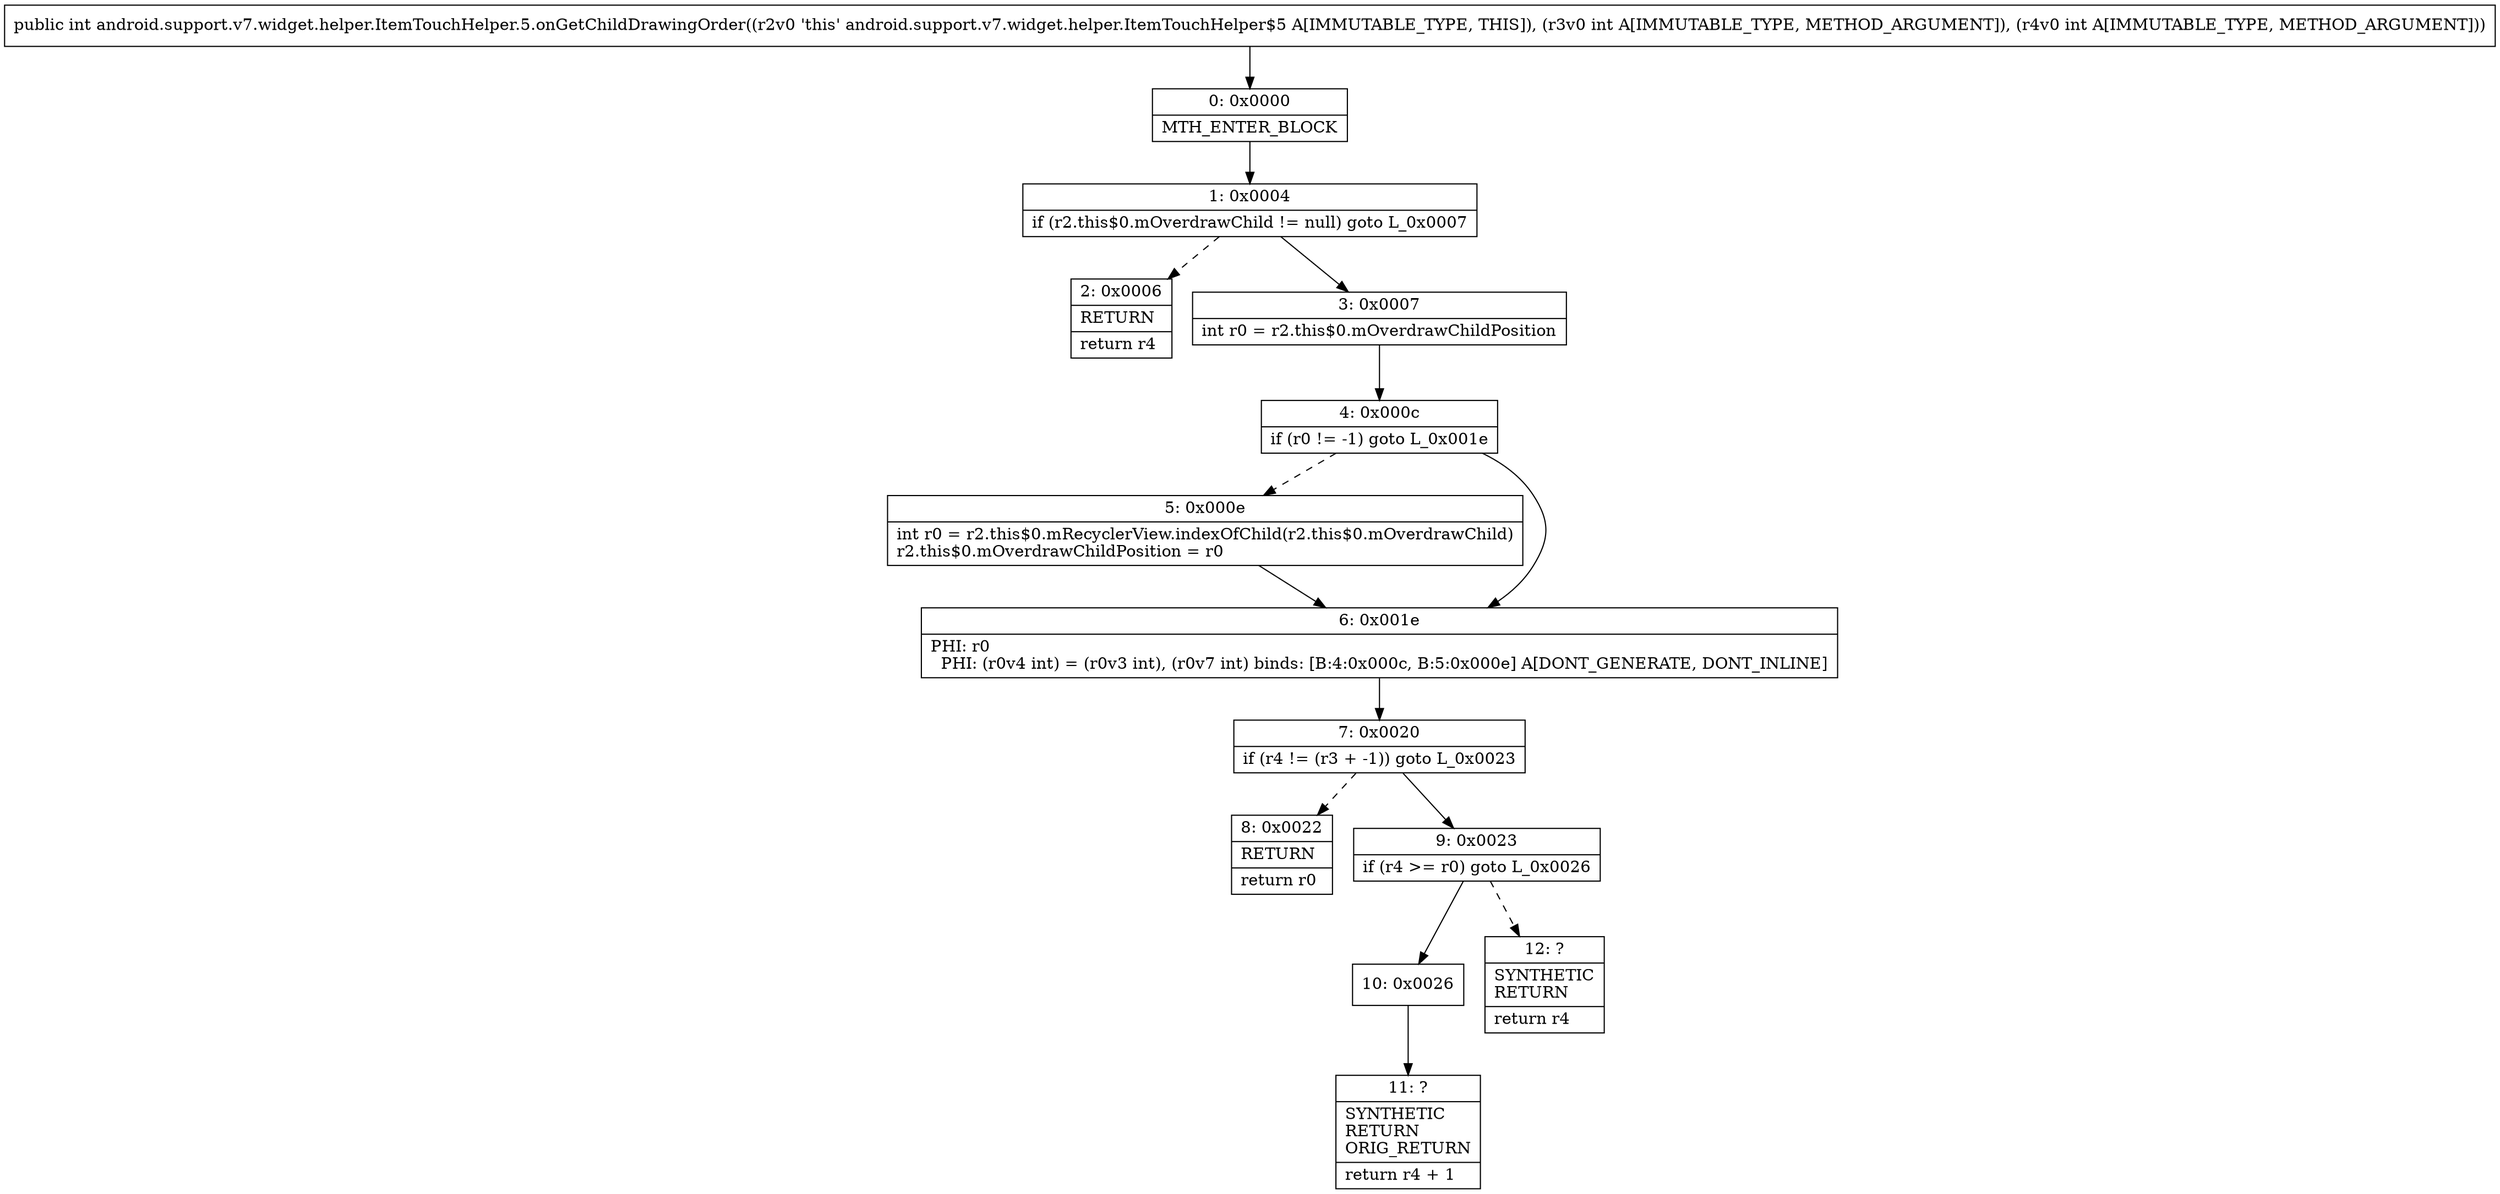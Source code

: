 digraph "CFG forandroid.support.v7.widget.helper.ItemTouchHelper.5.onGetChildDrawingOrder(II)I" {
Node_0 [shape=record,label="{0\:\ 0x0000|MTH_ENTER_BLOCK\l}"];
Node_1 [shape=record,label="{1\:\ 0x0004|if (r2.this$0.mOverdrawChild != null) goto L_0x0007\l}"];
Node_2 [shape=record,label="{2\:\ 0x0006|RETURN\l|return r4\l}"];
Node_3 [shape=record,label="{3\:\ 0x0007|int r0 = r2.this$0.mOverdrawChildPosition\l}"];
Node_4 [shape=record,label="{4\:\ 0x000c|if (r0 != \-1) goto L_0x001e\l}"];
Node_5 [shape=record,label="{5\:\ 0x000e|int r0 = r2.this$0.mRecyclerView.indexOfChild(r2.this$0.mOverdrawChild)\lr2.this$0.mOverdrawChildPosition = r0\l}"];
Node_6 [shape=record,label="{6\:\ 0x001e|PHI: r0 \l  PHI: (r0v4 int) = (r0v3 int), (r0v7 int) binds: [B:4:0x000c, B:5:0x000e] A[DONT_GENERATE, DONT_INLINE]\l}"];
Node_7 [shape=record,label="{7\:\ 0x0020|if (r4 != (r3 + \-1)) goto L_0x0023\l}"];
Node_8 [shape=record,label="{8\:\ 0x0022|RETURN\l|return r0\l}"];
Node_9 [shape=record,label="{9\:\ 0x0023|if (r4 \>= r0) goto L_0x0026\l}"];
Node_10 [shape=record,label="{10\:\ 0x0026}"];
Node_11 [shape=record,label="{11\:\ ?|SYNTHETIC\lRETURN\lORIG_RETURN\l|return r4 + 1\l}"];
Node_12 [shape=record,label="{12\:\ ?|SYNTHETIC\lRETURN\l|return r4\l}"];
MethodNode[shape=record,label="{public int android.support.v7.widget.helper.ItemTouchHelper.5.onGetChildDrawingOrder((r2v0 'this' android.support.v7.widget.helper.ItemTouchHelper$5 A[IMMUTABLE_TYPE, THIS]), (r3v0 int A[IMMUTABLE_TYPE, METHOD_ARGUMENT]), (r4v0 int A[IMMUTABLE_TYPE, METHOD_ARGUMENT])) }"];
MethodNode -> Node_0;
Node_0 -> Node_1;
Node_1 -> Node_2[style=dashed];
Node_1 -> Node_3;
Node_3 -> Node_4;
Node_4 -> Node_5[style=dashed];
Node_4 -> Node_6;
Node_5 -> Node_6;
Node_6 -> Node_7;
Node_7 -> Node_8[style=dashed];
Node_7 -> Node_9;
Node_9 -> Node_10;
Node_9 -> Node_12[style=dashed];
Node_10 -> Node_11;
}

